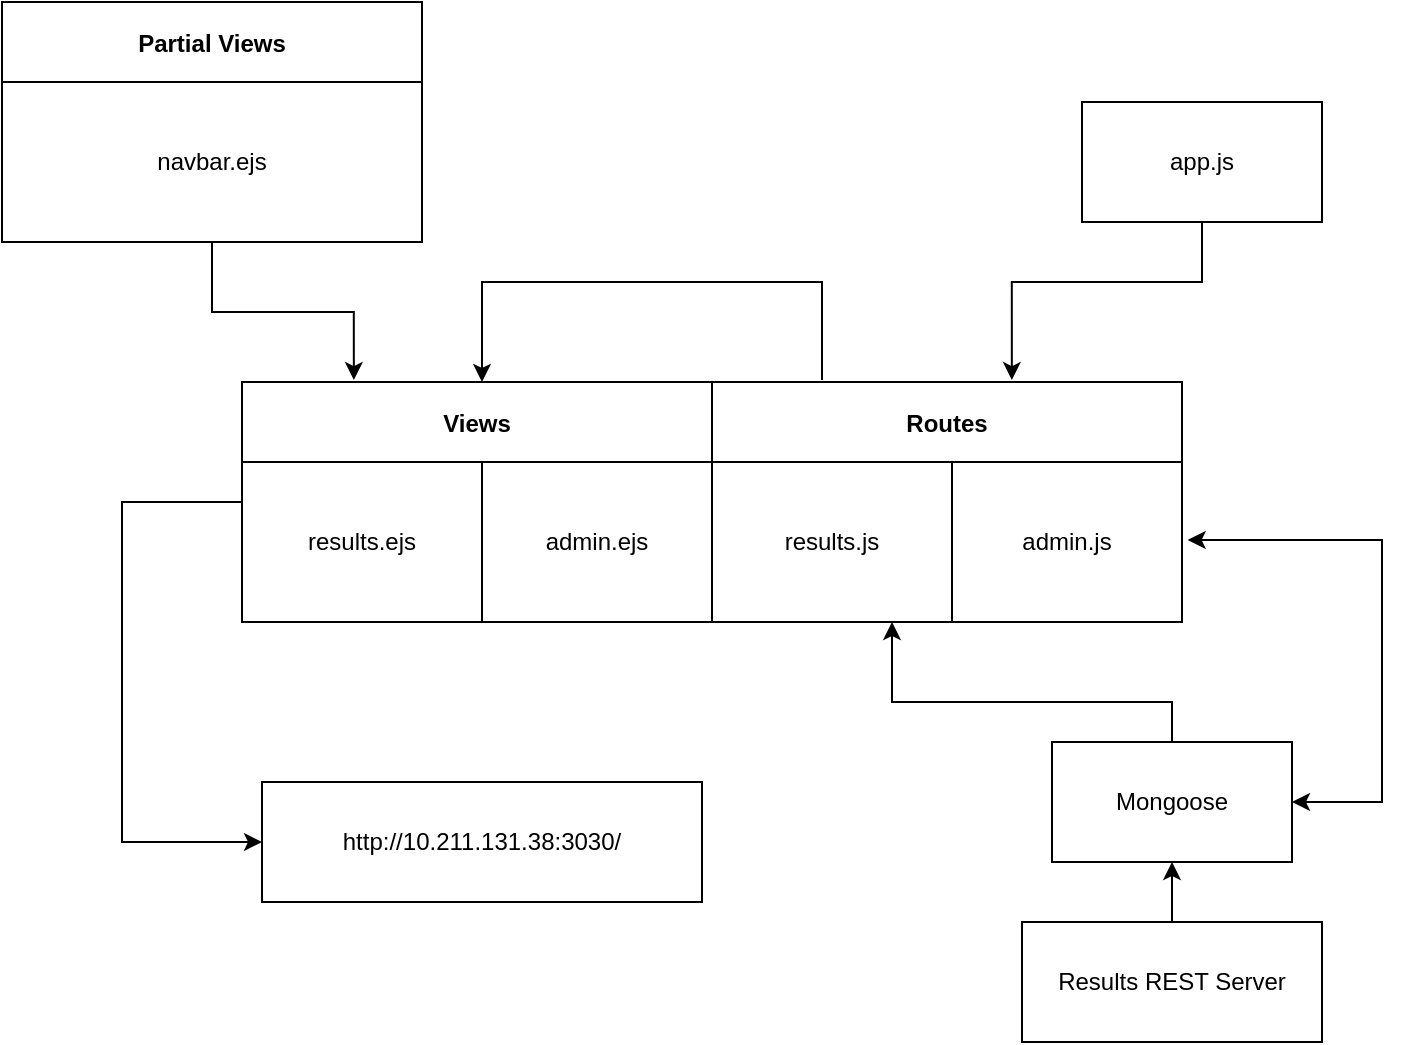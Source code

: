 <mxfile version="15.6.0" type="device"><diagram id="2T0lyzDDYN-2O9Z-9BUC" name="Page-1"><mxGraphModel dx="1422" dy="914" grid="1" gridSize="10" guides="1" tooltips="1" connect="1" arrows="1" fold="1" page="1" pageScale="1" pageWidth="850" pageHeight="1100" math="0" shadow="0"><root><mxCell id="0"/><mxCell id="1" parent="0"/><mxCell id="OkPuEal4SSsb0qoWwlFz-3" value="" style="edgeStyle=orthogonalEdgeStyle;rounded=0;orthogonalLoop=1;jettySize=auto;html=1;" edge="1" parent="1" source="OkPuEal4SSsb0qoWwlFz-1" target="OkPuEal4SSsb0qoWwlFz-2"><mxGeometry relative="1" as="geometry"/></mxCell><mxCell id="OkPuEal4SSsb0qoWwlFz-1" value="Results REST Server" style="rounded=0;whiteSpace=wrap;html=1;" vertex="1" parent="1"><mxGeometry x="560" y="500" width="150" height="60" as="geometry"/></mxCell><mxCell id="OkPuEal4SSsb0qoWwlFz-26" style="edgeStyle=orthogonalEdgeStyle;rounded=0;orthogonalLoop=1;jettySize=auto;html=1;exitX=0.5;exitY=0;exitDx=0;exitDy=0;entryX=0.75;entryY=1;entryDx=0;entryDy=0;" edge="1" parent="1" source="OkPuEal4SSsb0qoWwlFz-2" target="OkPuEal4SSsb0qoWwlFz-24"><mxGeometry relative="1" as="geometry"><Array as="points"><mxPoint x="635" y="390"/><mxPoint x="495" y="390"/></Array></mxGeometry></mxCell><mxCell id="OkPuEal4SSsb0qoWwlFz-27" style="edgeStyle=orthogonalEdgeStyle;rounded=0;orthogonalLoop=1;jettySize=auto;html=1;exitX=1;exitY=0.5;exitDx=0;exitDy=0;endArrow=classic;endFill=1;startArrow=classic;startFill=1;entryX=1.006;entryY=0.658;entryDx=0;entryDy=0;entryPerimeter=0;" edge="1" parent="1" source="OkPuEal4SSsb0qoWwlFz-2" target="OkPuEal4SSsb0qoWwlFz-21"><mxGeometry relative="1" as="geometry"><mxPoint x="643" y="330" as="targetPoint"/><Array as="points"><mxPoint x="740" y="440"/><mxPoint x="740" y="309"/></Array></mxGeometry></mxCell><mxCell id="OkPuEal4SSsb0qoWwlFz-2" value="Mongoose" style="whiteSpace=wrap;html=1;rounded=0;" vertex="1" parent="1"><mxGeometry x="575" y="410" width="120" height="60" as="geometry"/></mxCell><mxCell id="OkPuEal4SSsb0qoWwlFz-20" value="" style="shape=table;childLayout=tableLayout;rowLines=0;columnLines=0;startSize=0;fillColor=none;collapsible=0;recursiveResize=0;expand=0;pointerEvents=0;" vertex="1" parent="1"><mxGeometry x="170" y="230" width="470" height="120" as="geometry"/></mxCell><mxCell id="OkPuEal4SSsb0qoWwlFz-21" value="" style="swimlane;horizontal=0;points=[[0,0.5],[1,0.5]];portConstraint=eastwest;startSize=0;collapsible=0;recursiveResize=0;expand=0;pointerEvents=0;" vertex="1" parent="OkPuEal4SSsb0qoWwlFz-20"><mxGeometry width="470" height="120" as="geometry"/></mxCell><mxCell id="OkPuEal4SSsb0qoWwlFz-22" value="Views" style="swimlane;connectable=0;startSize=40;collapsible=0;recursiveResize=0;expand=0;pointerEvents=0;" vertex="1" parent="OkPuEal4SSsb0qoWwlFz-21"><mxGeometry width="235" height="120" as="geometry"><mxRectangle width="235" height="120" as="alternateBounds"/></mxGeometry></mxCell><mxCell id="OkPuEal4SSsb0qoWwlFz-28" value="results.ejs" style="whiteSpace=wrap;html=1;" vertex="1" parent="OkPuEal4SSsb0qoWwlFz-22"><mxGeometry y="40" width="120" height="80" as="geometry"/></mxCell><mxCell id="OkPuEal4SSsb0qoWwlFz-29" value="admin.ejs" style="whiteSpace=wrap;html=1;" vertex="1" parent="OkPuEal4SSsb0qoWwlFz-22"><mxGeometry x="120" y="40" width="115" height="80" as="geometry"/></mxCell><mxCell id="OkPuEal4SSsb0qoWwlFz-23" value="Routes" style="swimlane;connectable=0;startSize=40;collapsible=0;recursiveResize=0;expand=0;pointerEvents=0;" vertex="1" parent="OkPuEal4SSsb0qoWwlFz-21"><mxGeometry x="235" width="235" height="120" as="geometry"><mxRectangle width="235" height="120" as="alternateBounds"/></mxGeometry></mxCell><mxCell id="OkPuEal4SSsb0qoWwlFz-24" value="results.js" style="whiteSpace=wrap;html=1;" vertex="1" parent="OkPuEal4SSsb0qoWwlFz-23"><mxGeometry y="40" width="120" height="80" as="geometry"/></mxCell><mxCell id="OkPuEal4SSsb0qoWwlFz-25" value="admin.js" style="whiteSpace=wrap;html=1;" vertex="1" parent="OkPuEal4SSsb0qoWwlFz-23"><mxGeometry x="120" y="40" width="115" height="80" as="geometry"/></mxCell><mxCell id="OkPuEal4SSsb0qoWwlFz-34" value="" style="edgeStyle=orthogonalEdgeStyle;rounded=0;jumpStyle=gap;orthogonalLoop=1;jettySize=auto;html=1;startArrow=classic;startFill=1;endArrow=none;endFill=0;" edge="1" parent="OkPuEal4SSsb0qoWwlFz-20" source="OkPuEal4SSsb0qoWwlFz-20"><mxGeometry relative="1" as="geometry"><mxPoint x="290" y="-1" as="targetPoint"/><Array as="points"><mxPoint x="120" y="-50"/><mxPoint x="290" y="-50"/><mxPoint x="290" y="-1"/></Array></mxGeometry></mxCell><mxCell id="OkPuEal4SSsb0qoWwlFz-37" style="edgeStyle=orthogonalEdgeStyle;rounded=0;jumpStyle=gap;orthogonalLoop=1;jettySize=auto;html=1;exitX=0.5;exitY=1;exitDx=0;exitDy=0;entryX=0.819;entryY=-0.008;entryDx=0;entryDy=0;entryPerimeter=0;startArrow=none;startFill=0;endArrow=classic;endFill=1;" edge="1" parent="1" source="OkPuEal4SSsb0qoWwlFz-36" target="OkPuEal4SSsb0qoWwlFz-21"><mxGeometry relative="1" as="geometry"><Array as="points"><mxPoint x="650" y="180"/><mxPoint x="555" y="180"/></Array></mxGeometry></mxCell><mxCell id="OkPuEal4SSsb0qoWwlFz-36" value="app.js" style="rounded=0;whiteSpace=wrap;html=1;" vertex="1" parent="1"><mxGeometry x="590" y="90" width="120" height="60" as="geometry"/></mxCell><mxCell id="OkPuEal4SSsb0qoWwlFz-39" value="" style="shape=table;childLayout=tableLayout;rowLines=0;columnLines=0;startSize=0;fillColor=none;collapsible=0;recursiveResize=0;expand=0;pointerEvents=0;" vertex="1" parent="1"><mxGeometry x="50" y="40" width="210" height="120" as="geometry"/></mxCell><mxCell id="OkPuEal4SSsb0qoWwlFz-40" value="" style="swimlane;horizontal=0;points=[[0,0.5],[1,0.5]];portConstraint=eastwest;startSize=0;collapsible=0;recursiveResize=0;expand=0;pointerEvents=0;" vertex="1" parent="OkPuEal4SSsb0qoWwlFz-39"><mxGeometry width="210" height="120" as="geometry"/></mxCell><mxCell id="OkPuEal4SSsb0qoWwlFz-41" value="Partial Views" style="swimlane;connectable=0;startSize=40;collapsible=0;recursiveResize=0;expand=0;pointerEvents=0;" vertex="1" parent="OkPuEal4SSsb0qoWwlFz-40"><mxGeometry width="210" height="120" as="geometry"><mxRectangle width="210" height="120" as="alternateBounds"/></mxGeometry></mxCell><mxCell id="OkPuEal4SSsb0qoWwlFz-42" value="navbar.ejs" style="whiteSpace=wrap;html=1;" vertex="1" parent="OkPuEal4SSsb0qoWwlFz-41"><mxGeometry y="40" width="210" height="80" as="geometry"/></mxCell><mxCell id="OkPuEal4SSsb0qoWwlFz-44" style="edgeStyle=orthogonalEdgeStyle;rounded=0;jumpStyle=gap;orthogonalLoop=1;jettySize=auto;html=1;exitX=0.5;exitY=1;exitDx=0;exitDy=0;entryX=0.119;entryY=-0.008;entryDx=0;entryDy=0;entryPerimeter=0;startArrow=none;startFill=0;endArrow=classic;endFill=1;" edge="1" parent="1" source="OkPuEal4SSsb0qoWwlFz-42" target="OkPuEal4SSsb0qoWwlFz-21"><mxGeometry relative="1" as="geometry"/></mxCell><UserObject label="http://10.211.131.38:3030/" link="http://10.211.131.38:3030/" id="OkPuEal4SSsb0qoWwlFz-46"><mxCell style="rounded=0;whiteSpace=wrap;html=1;" vertex="1" parent="1"><mxGeometry x="180" y="430" width="220" height="60" as="geometry"/></mxCell></UserObject><mxCell id="OkPuEal4SSsb0qoWwlFz-47" style="edgeStyle=orthogonalEdgeStyle;rounded=0;jumpStyle=gap;orthogonalLoop=1;jettySize=auto;html=1;exitX=0;exitY=0.5;exitDx=0;exitDy=0;entryX=0;entryY=0.5;entryDx=0;entryDy=0;startArrow=none;startFill=0;endArrow=classic;endFill=1;" edge="1" parent="1" source="OkPuEal4SSsb0qoWwlFz-21" target="OkPuEal4SSsb0qoWwlFz-46"><mxGeometry relative="1" as="geometry"><Array as="points"><mxPoint x="110" y="290"/><mxPoint x="110" y="460"/></Array></mxGeometry></mxCell></root></mxGraphModel></diagram></mxfile>